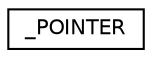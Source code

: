 digraph "Graphical Class Hierarchy"
{
  edge [fontname="Helvetica",fontsize="10",labelfontname="Helvetica",labelfontsize="10"];
  node [fontname="Helvetica",fontsize="10",shape=record];
  rankdir="LR";
  Node1 [label="_POINTER",height=0.2,width=0.4,color="black", fillcolor="white", style="filled",URL="$union___p_o_i_n_t_e_r.html"];
}
